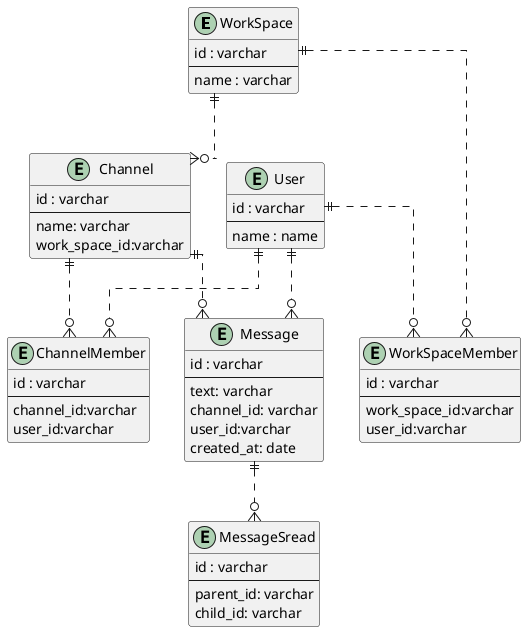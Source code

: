@startuml


' avoid problems with angled crows feet
skinparam linetype ortho

entity "WorkSpace"{
  id : varchar
  --
  name : varchar
}

entity "User"{
  id : varchar
  --
  name : name
}

entity "WorkSpaceMember"{
  id : varchar
  --
  work_space_id:varchar
  user_id:varchar
}

entity "Message" {
  id : varchar
  --
  text: varchar
  channel_id: varchar
  user_id:varchar
  created_at: date
}

entity "MessageSread" {
  id : varchar
  --
  parent_id: varchar
  child_id: varchar
}

entity "Channel" {
  id : varchar
  --
  name: varchar
  work_space_id:varchar
}

entity "ChannelMember" {
  id : varchar
  --
  channel_id:varchar
  user_id:varchar
}

WorkSpace ||..o{ WorkSpaceMember
User ||..o{ WorkSpaceMember
User ||..o{ ChannelMember
WorkSpace ||..o{ Channel
Channel ||..o{ ChannelMember
User ||..o{ Message
Channel ||..o{ Message
Message ||..o{ MessageSread
@enduml
